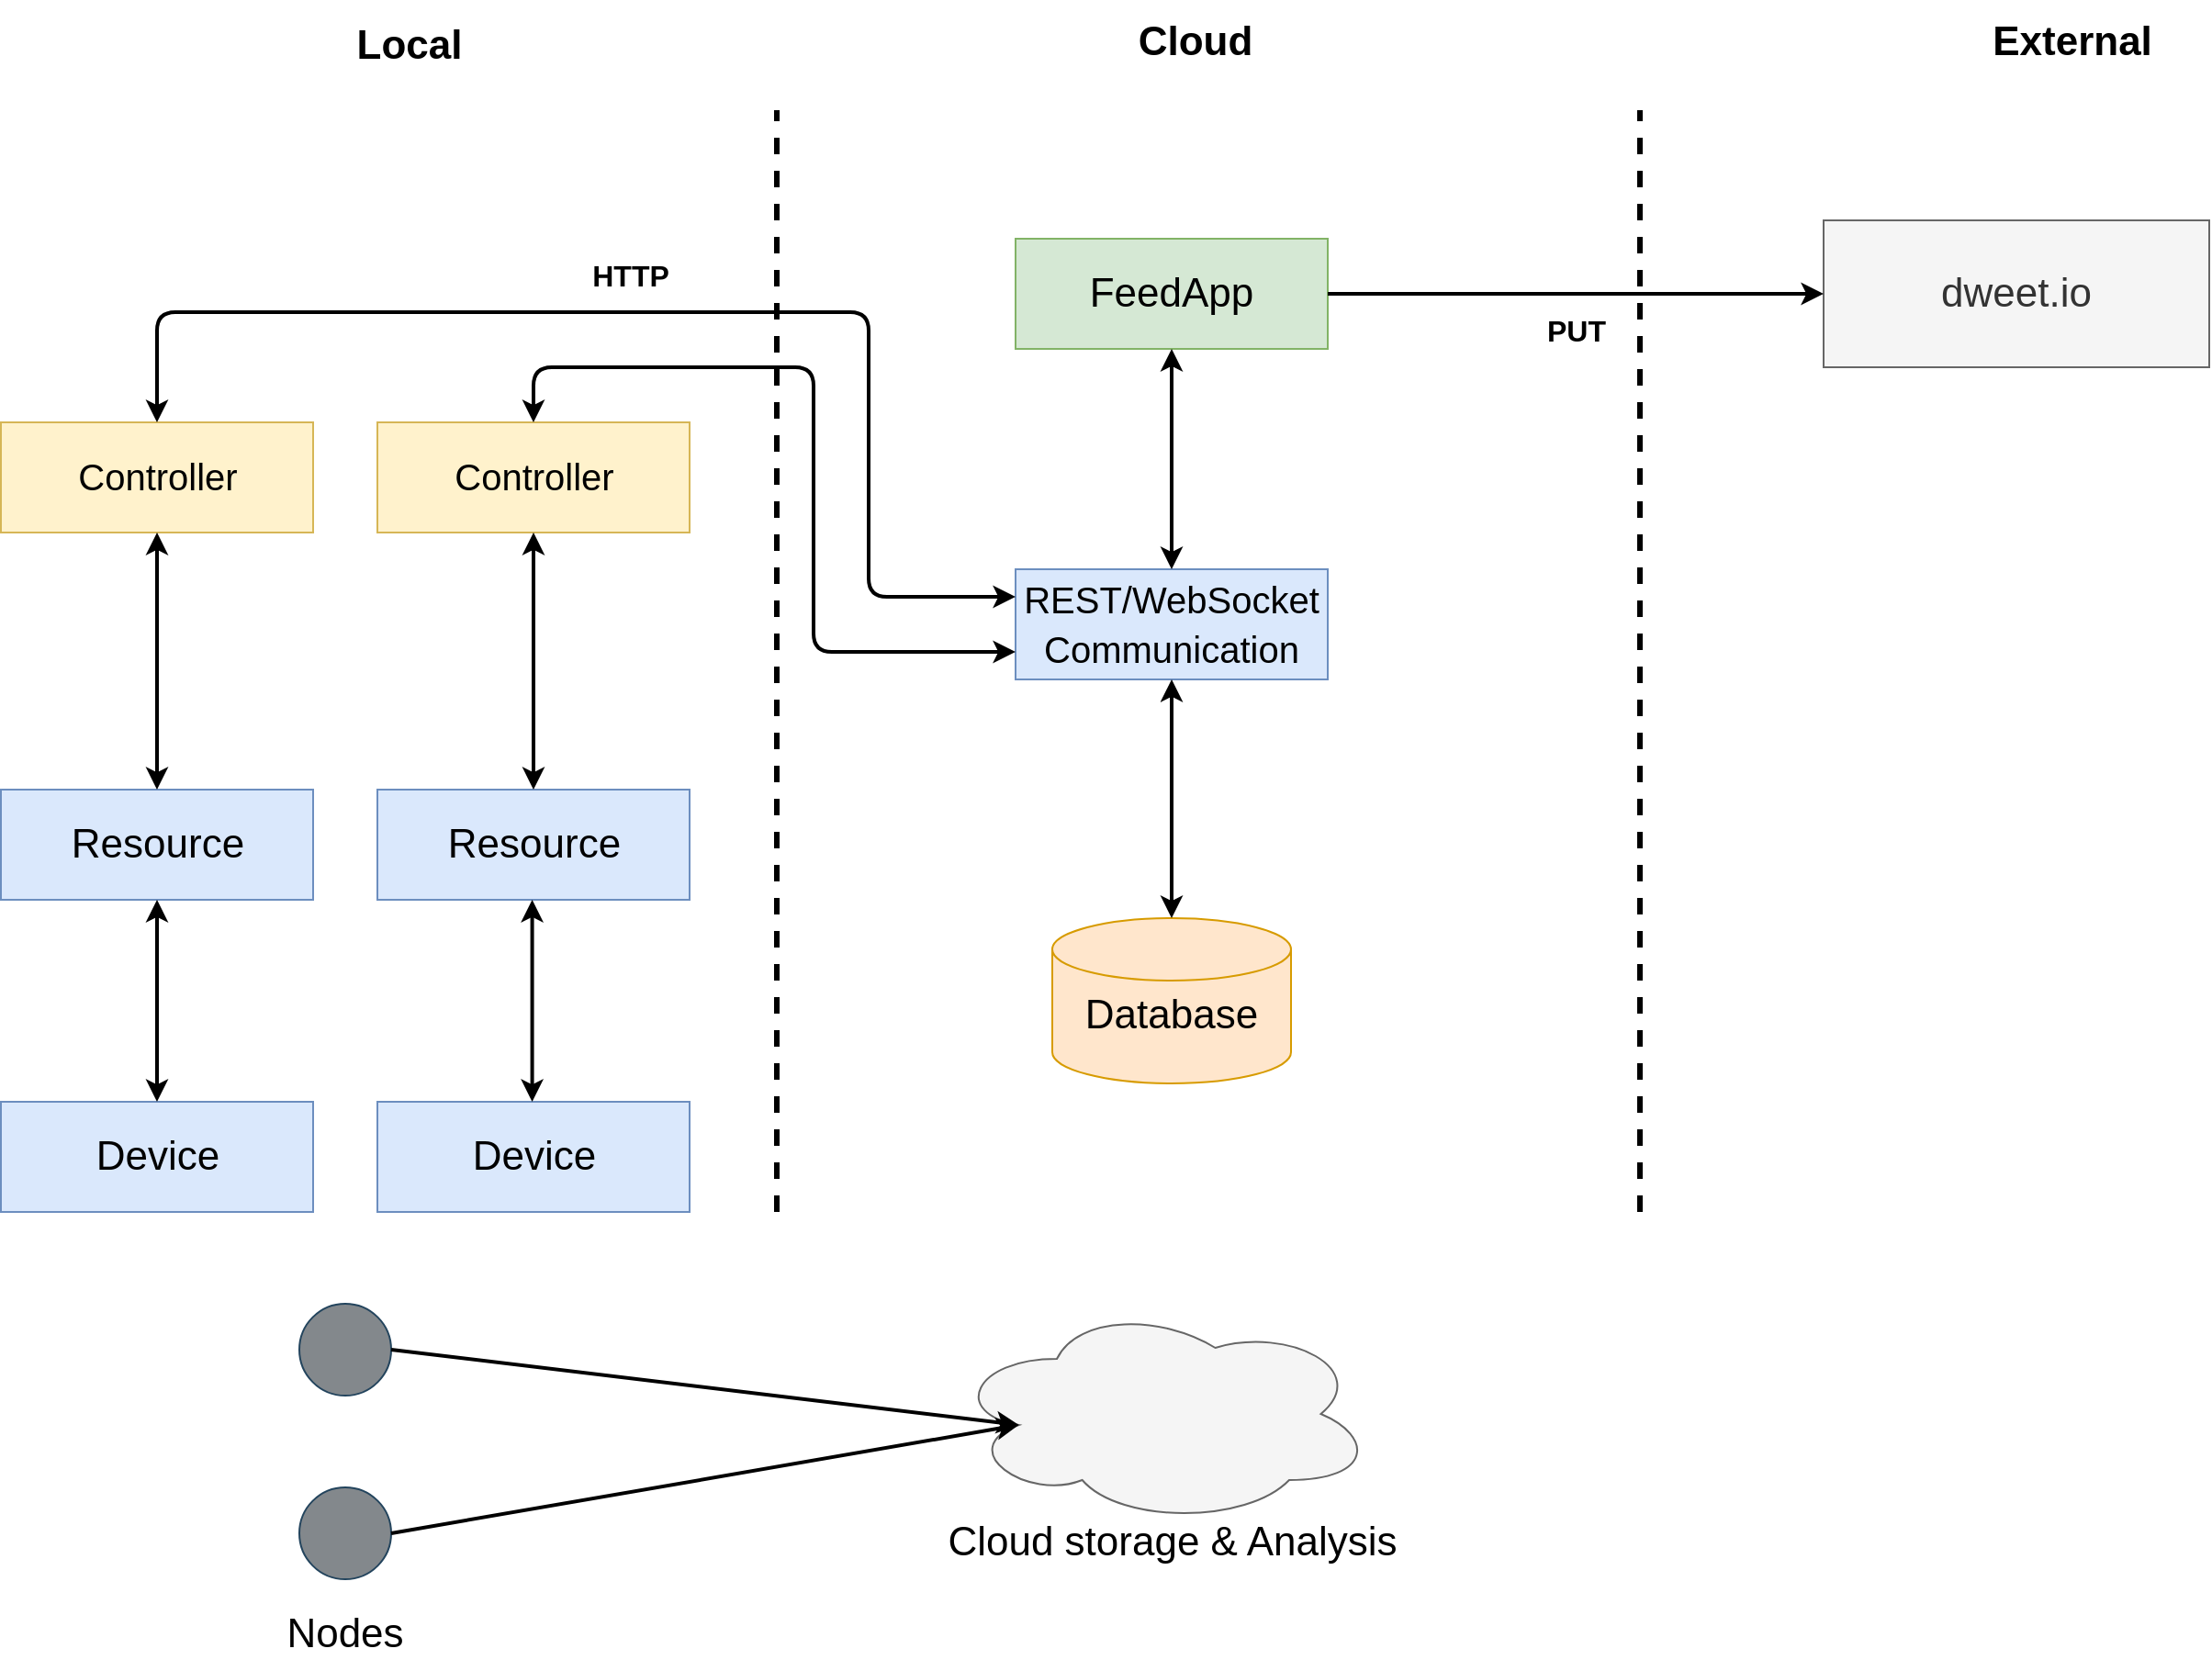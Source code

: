 <mxfile version="13.6.2" type="device"><diagram id="r1JDLt2uP6RqPP84AGkt" name="Page-1"><mxGraphModel dx="2355" dy="979" grid="1" gridSize="10" guides="1" tooltips="1" connect="1" arrows="1" fold="1" page="0" pageScale="1" pageWidth="850" pageHeight="1100" math="0" shadow="0"><root><mxCell id="0"/><mxCell id="1" parent="0"/><mxCell id="E9mfV4vEJeYdUEhxdeUs-1" value="" style="endArrow=none;dashed=1;html=1;fontStyle=1;strokeWidth=3;" parent="1" edge="1"><mxGeometry width="50" height="50" relative="1" as="geometry"><mxPoint x="300" y="760" as="sourcePoint"/><mxPoint x="300" y="160" as="targetPoint"/></mxGeometry></mxCell><mxCell id="E9mfV4vEJeYdUEhxdeUs-2" value="Local" style="text;html=1;strokeColor=none;fillColor=none;align=center;verticalAlign=middle;whiteSpace=wrap;rounded=0;fontStyle=1;fontSize=22;" parent="1" vertex="1"><mxGeometry x="30" y="100" width="140" height="50" as="geometry"/></mxCell><mxCell id="E9mfV4vEJeYdUEhxdeUs-3" value="Cloud" style="text;html=1;strokeColor=none;fillColor=none;align=center;verticalAlign=middle;whiteSpace=wrap;rounded=0;fontSize=22;fontStyle=1" parent="1" vertex="1"><mxGeometry x="467.5" y="100" width="120" height="45" as="geometry"/></mxCell><mxCell id="E9mfV4vEJeYdUEhxdeUs-4" value="Device" style="rounded=0;whiteSpace=wrap;html=1;fontSize=22;fillColor=#dae8fc;strokeColor=#6c8ebf;" parent="1" vertex="1"><mxGeometry x="82.5" y="700" width="170" height="60" as="geometry"/></mxCell><mxCell id="E9mfV4vEJeYdUEhxdeUs-5" value="&lt;font style=&quot;font-size: 20px&quot;&gt;Controller&lt;/font&gt;" style="rounded=0;whiteSpace=wrap;html=1;fontSize=22;fillColor=#fff2cc;strokeColor=#d6b656;" parent="1" vertex="1"><mxGeometry x="82.5" y="330" width="170" height="60" as="geometry"/></mxCell><mxCell id="E9mfV4vEJeYdUEhxdeUs-7" value="&lt;font style=&quot;font-size: 20px&quot;&gt;REST/WebSocket Communication&lt;/font&gt;" style="rounded=0;whiteSpace=wrap;html=1;fontSize=22;fillColor=#dae8fc;strokeColor=#6c8ebf;" parent="1" vertex="1"><mxGeometry x="430" y="410" width="170" height="60" as="geometry"/></mxCell><mxCell id="E9mfV4vEJeYdUEhxdeUs-10" value="FeedApp" style="rounded=0;whiteSpace=wrap;html=1;fontSize=22;fillColor=#d5e8d4;strokeColor=#82b366;" parent="1" vertex="1"><mxGeometry x="430" y="230" width="170" height="60" as="geometry"/></mxCell><mxCell id="E9mfV4vEJeYdUEhxdeUs-12" value="&lt;p style=&quot;line-height: 120%&quot;&gt;Database&lt;/p&gt;" style="shape=cylinder2;whiteSpace=wrap;html=1;boundedLbl=1;backgroundOutline=1;size=17;fontSize=22;fillColor=#ffe6cc;strokeColor=#d79b00;verticalAlign=bottom;" parent="1" vertex="1"><mxGeometry x="450" y="600" width="130" height="90" as="geometry"/></mxCell><mxCell id="E9mfV4vEJeYdUEhxdeUs-14" value="" style="ellipse;whiteSpace=wrap;html=1;aspect=fixed;fontSize=22;strokeColor=#23445d;fillColor=#83888C;" parent="1" vertex="1"><mxGeometry x="40" y="910" width="50" height="50" as="geometry"/></mxCell><mxCell id="E9mfV4vEJeYdUEhxdeUs-15" value="" style="ellipse;shape=cloud;whiteSpace=wrap;html=1;fontSize=22;fillColor=#f5f5f5;strokeColor=#666666;fontColor=#333333;" parent="1" vertex="1"><mxGeometry x="395" y="810" width="230" height="120" as="geometry"/></mxCell><mxCell id="E9mfV4vEJeYdUEhxdeUs-19" value="" style="endArrow=classic;html=1;strokeWidth=2;fontSize=22;exitX=1;exitY=0.5;exitDx=0;exitDy=0;entryX=0.16;entryY=0.55;entryDx=0;entryDy=0;entryPerimeter=0;" parent="1" source="E9mfV4vEJeYdUEhxdeUs-14" target="E9mfV4vEJeYdUEhxdeUs-15" edge="1"><mxGeometry width="50" height="50" relative="1" as="geometry"><mxPoint x="180" y="850" as="sourcePoint"/><mxPoint x="230" y="800" as="targetPoint"/></mxGeometry></mxCell><mxCell id="E9mfV4vEJeYdUEhxdeUs-20" value="Cloud storage &amp;amp; Analysis" style="text;html=1;strokeColor=none;fillColor=none;align=center;verticalAlign=middle;whiteSpace=wrap;rounded=0;fontSize=22;" parent="1" vertex="1"><mxGeometry x="377.5" y="940" width="275" as="geometry"/></mxCell><mxCell id="E9mfV4vEJeYdUEhxdeUs-21" value="Nodes" style="text;html=1;strokeColor=none;fillColor=none;align=center;verticalAlign=middle;whiteSpace=wrap;rounded=0;fontSize=22;" parent="1" vertex="1"><mxGeometry x="45" y="980" width="40" height="20" as="geometry"/></mxCell><mxCell id="E9mfV4vEJeYdUEhxdeUs-22" value="Device" style="rounded=0;whiteSpace=wrap;html=1;fontSize=22;fillColor=#dae8fc;strokeColor=#6c8ebf;" parent="1" vertex="1"><mxGeometry x="-122.5" y="700" width="170" height="60" as="geometry"/></mxCell><mxCell id="E9mfV4vEJeYdUEhxdeUs-23" value="&lt;span style=&quot;font-size: 20px&quot;&gt;Controller&lt;/span&gt;" style="rounded=0;whiteSpace=wrap;html=1;fontSize=22;fillColor=#fff2cc;strokeColor=#d6b656;" parent="1" vertex="1"><mxGeometry x="-122.5" y="330" width="170" height="60" as="geometry"/></mxCell><mxCell id="E9mfV4vEJeYdUEhxdeUs-27" value="" style="ellipse;whiteSpace=wrap;html=1;aspect=fixed;fontSize=22;strokeColor=#23445d;fillColor=#83888C;" parent="1" vertex="1"><mxGeometry x="40" y="810" width="50" height="50" as="geometry"/></mxCell><mxCell id="E9mfV4vEJeYdUEhxdeUs-29" value="" style="endArrow=classic;html=1;strokeWidth=2;fontSize=22;exitX=1;exitY=0.5;exitDx=0;exitDy=0;entryX=0.16;entryY=0.55;entryDx=0;entryDy=0;entryPerimeter=0;" parent="1" source="E9mfV4vEJeYdUEhxdeUs-27" target="E9mfV4vEJeYdUEhxdeUs-15" edge="1"><mxGeometry width="50" height="50" relative="1" as="geometry"><mxPoint x="100" y="819" as="sourcePoint"/><mxPoint x="376.8" y="740" as="targetPoint"/></mxGeometry></mxCell><mxCell id="E9mfV4vEJeYdUEhxdeUs-31" value="dweet.io" style="whiteSpace=wrap;html=1;fillColor=#f5f5f5;fontSize=22;strokeColor=#666666;fontColor=#333333;" parent="1" vertex="1"><mxGeometry x="870" y="220" width="210" height="80" as="geometry"/></mxCell><mxCell id="5WMwlIYyCYfovz2jieML-1" value="" style="endArrow=none;dashed=1;html=1;fontStyle=1;strokeWidth=3;" parent="1" edge="1"><mxGeometry width="50" height="50" relative="1" as="geometry"><mxPoint x="770" y="760" as="sourcePoint"/><mxPoint x="770" y="160" as="targetPoint"/></mxGeometry></mxCell><mxCell id="5WMwlIYyCYfovz2jieML-2" value="&lt;font style=&quot;font-size: 22px&quot;&gt;&lt;b&gt;External&lt;/b&gt;&lt;/font&gt;" style="text;html=1;align=center;verticalAlign=middle;resizable=0;points=[];autosize=1;" parent="1" vertex="1"><mxGeometry x="955" y="112.5" width="100" height="20" as="geometry"/></mxCell><mxCell id="5WMwlIYyCYfovz2jieML-4" value="&lt;font style=&quot;font-size: 16px&quot;&gt;&lt;b&gt;PUT&lt;/b&gt;&lt;/font&gt;" style="text;html=1;align=center;verticalAlign=middle;resizable=0;points=[];autosize=1;" parent="1" vertex="1"><mxGeometry x="710" y="270" width="50" height="20" as="geometry"/></mxCell><mxCell id="5WMwlIYyCYfovz2jieML-10" value="" style="endArrow=classic;html=1;strokeWidth=2;" parent="1" source="E9mfV4vEJeYdUEhxdeUs-10" target="E9mfV4vEJeYdUEhxdeUs-31" edge="1"><mxGeometry width="50" height="50" relative="1" as="geometry"><mxPoint x="680" y="490" as="sourcePoint"/><mxPoint x="730" y="440" as="targetPoint"/></mxGeometry></mxCell><mxCell id="5WMwlIYyCYfovz2jieML-11" value="&lt;font size=&quot;1&quot;&gt;&lt;b style=&quot;font-size: 16px&quot;&gt;HTTP&lt;/b&gt;&lt;/font&gt;" style="text;html=1;align=center;verticalAlign=middle;resizable=0;points=[];autosize=1;" parent="1" vertex="1"><mxGeometry x="190" y="240" width="60" height="20" as="geometry"/></mxCell><mxCell id="K1bS-5H7egjuN0Ub0twA-2" value="Resource" style="rounded=0;whiteSpace=wrap;html=1;fontSize=22;fillColor=#dae8fc;strokeColor=#6c8ebf;" vertex="1" parent="1"><mxGeometry x="-122.5" y="530" width="170" height="60" as="geometry"/></mxCell><mxCell id="K1bS-5H7egjuN0Ub0twA-3" value="Resource" style="rounded=0;whiteSpace=wrap;html=1;fontSize=22;fillColor=#dae8fc;strokeColor=#6c8ebf;" vertex="1" parent="1"><mxGeometry x="82.5" y="530" width="170" height="60" as="geometry"/></mxCell><mxCell id="K1bS-5H7egjuN0Ub0twA-5" value="" style="endArrow=classic;startArrow=classic;html=1;entryX=0.5;entryY=1;entryDx=0;entryDy=0;exitX=0.5;exitY=0;exitDx=0;exitDy=0;strokeWidth=2;" edge="1" parent="1" source="K1bS-5H7egjuN0Ub0twA-2" target="E9mfV4vEJeYdUEhxdeUs-23"><mxGeometry width="50" height="50" relative="1" as="geometry"><mxPoint x="-57.5" y="490" as="sourcePoint"/><mxPoint x="-7.5" y="440" as="targetPoint"/></mxGeometry></mxCell><mxCell id="K1bS-5H7egjuN0Ub0twA-7" value="" style="endArrow=classic;startArrow=classic;html=1;exitX=0.5;exitY=0;exitDx=0;exitDy=0;strokeWidth=2;entryX=0.5;entryY=1;entryDx=0;entryDy=0;" edge="1" parent="1" source="K1bS-5H7egjuN0Ub0twA-3" target="E9mfV4vEJeYdUEhxdeUs-5"><mxGeometry width="50" height="50" relative="1" as="geometry"><mxPoint x="162.5" y="530.0" as="sourcePoint"/><mxPoint x="162.5" y="430" as="targetPoint"/></mxGeometry></mxCell><mxCell id="K1bS-5H7egjuN0Ub0twA-8" value="" style="endArrow=classic;startArrow=classic;html=1;entryX=0.5;entryY=1;entryDx=0;entryDy=0;exitX=0.5;exitY=0;exitDx=0;exitDy=0;strokeWidth=2;" edge="1" parent="1" source="E9mfV4vEJeYdUEhxdeUs-22" target="K1bS-5H7egjuN0Ub0twA-2"><mxGeometry width="50" height="50" relative="1" as="geometry"><mxPoint x="-38.21" y="760.0" as="sourcePoint"/><mxPoint x="-38.21" y="620.0" as="targetPoint"/></mxGeometry></mxCell><mxCell id="K1bS-5H7egjuN0Ub0twA-9" value="" style="endArrow=classic;startArrow=classic;html=1;entryX=0.5;entryY=1;entryDx=0;entryDy=0;exitX=0.5;exitY=0;exitDx=0;exitDy=0;strokeWidth=2;" edge="1" parent="1"><mxGeometry width="50" height="50" relative="1" as="geometry"><mxPoint x="166.79" y="700.0" as="sourcePoint"/><mxPoint x="166.79" y="590.0" as="targetPoint"/></mxGeometry></mxCell><mxCell id="K1bS-5H7egjuN0Ub0twA-11" value="" style="endArrow=classic;startArrow=classic;html=1;strokeWidth=2;exitX=0.5;exitY=0;exitDx=0;exitDy=0;edgeStyle=orthogonalEdgeStyle;entryX=0;entryY=0.25;entryDx=0;entryDy=0;" edge="1" parent="1" source="E9mfV4vEJeYdUEhxdeUs-23" target="E9mfV4vEJeYdUEhxdeUs-7"><mxGeometry width="50" height="50" relative="1" as="geometry"><mxPoint x="-50" y="290" as="sourcePoint"/><mxPoint y="240" as="targetPoint"/><Array as="points"><mxPoint x="-37" y="270"/><mxPoint x="350" y="270"/><mxPoint x="350" y="425"/></Array></mxGeometry></mxCell><mxCell id="K1bS-5H7egjuN0Ub0twA-12" value="" style="endArrow=classic;startArrow=classic;html=1;strokeWidth=2;edgeStyle=orthogonalEdgeStyle;exitX=0.5;exitY=0;exitDx=0;exitDy=0;entryX=0;entryY=0.75;entryDx=0;entryDy=0;" edge="1" parent="1" source="E9mfV4vEJeYdUEhxdeUs-5" target="E9mfV4vEJeYdUEhxdeUs-7"><mxGeometry width="50" height="50" relative="1" as="geometry"><mxPoint x="150" y="250" as="sourcePoint"/><mxPoint x="200" y="200" as="targetPoint"/><Array as="points"><mxPoint x="168" y="300"/><mxPoint x="320" y="300"/><mxPoint x="320" y="455"/></Array></mxGeometry></mxCell><mxCell id="K1bS-5H7egjuN0Ub0twA-13" value="" style="endArrow=classic;startArrow=classic;html=1;strokeWidth=2;entryX=0.5;entryY=1;entryDx=0;entryDy=0;exitX=0.5;exitY=0;exitDx=0;exitDy=0;" edge="1" parent="1" source="E9mfV4vEJeYdUEhxdeUs-7" target="E9mfV4vEJeYdUEhxdeUs-10"><mxGeometry width="50" height="50" relative="1" as="geometry"><mxPoint x="490" y="390" as="sourcePoint"/><mxPoint x="540" y="340" as="targetPoint"/></mxGeometry></mxCell><mxCell id="K1bS-5H7egjuN0Ub0twA-15" value="" style="endArrow=classic;startArrow=classic;html=1;strokeWidth=2;entryX=0.5;entryY=1;entryDx=0;entryDy=0;" edge="1" parent="1" target="E9mfV4vEJeYdUEhxdeUs-7"><mxGeometry width="50" height="50" relative="1" as="geometry"><mxPoint x="515" y="600" as="sourcePoint"/><mxPoint x="480" y="500" as="targetPoint"/></mxGeometry></mxCell></root></mxGraphModel></diagram></mxfile>